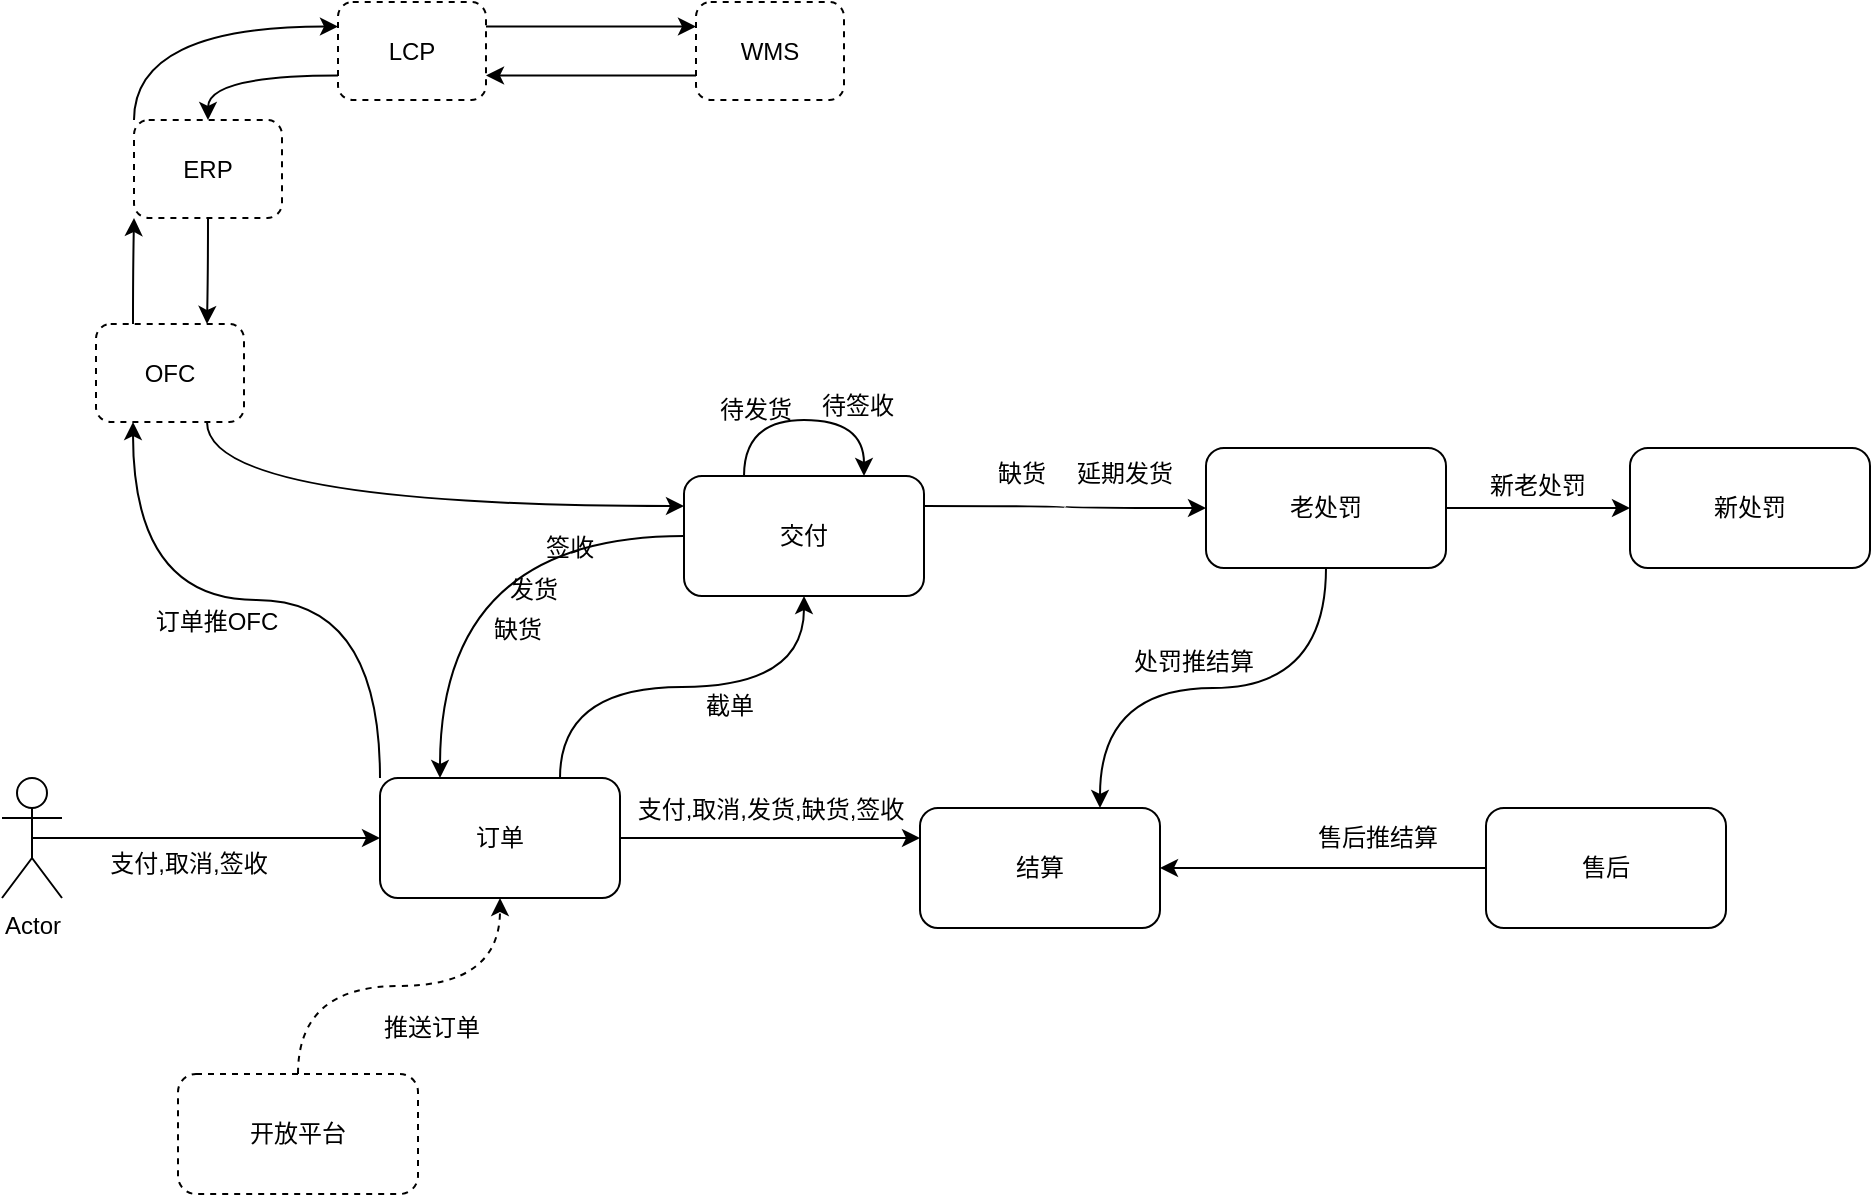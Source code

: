 <mxfile version="14.6.6" type="github">
  <diagram id="7rVMdZczW6YO58kJNmGc" name="第 1 页">
    <mxGraphModel dx="946" dy="1783" grid="0" gridSize="10" guides="1" tooltips="1" connect="1" arrows="1" fold="1" page="1" pageScale="1" pageWidth="827" pageHeight="1169" math="0" shadow="0">
      <root>
        <mxCell id="0" />
        <mxCell id="1" parent="0" />
        <mxCell id="fpGJ1PohXhWPPfaMkgI3-3" style="edgeStyle=orthogonalEdgeStyle;rounded=0;orthogonalLoop=1;jettySize=auto;html=1;exitX=0.5;exitY=0.5;exitDx=0;exitDy=0;exitPerimeter=0;entryX=0;entryY=0.5;entryDx=0;entryDy=0;" parent="1" source="fpGJ1PohXhWPPfaMkgI3-1" target="fpGJ1PohXhWPPfaMkgI3-2" edge="1">
          <mxGeometry relative="1" as="geometry" />
        </mxCell>
        <mxCell id="fpGJ1PohXhWPPfaMkgI3-1" value="Actor" style="shape=umlActor;verticalLabelPosition=bottom;verticalAlign=top;html=1;outlineConnect=0;" parent="1" vertex="1">
          <mxGeometry x="13" y="233" width="30" height="60" as="geometry" />
        </mxCell>
        <mxCell id="fpGJ1PohXhWPPfaMkgI3-9" style="edgeStyle=orthogonalEdgeStyle;curved=1;rounded=0;orthogonalLoop=1;jettySize=auto;html=1;exitX=1;exitY=0.5;exitDx=0;exitDy=0;entryX=0;entryY=0.25;entryDx=0;entryDy=0;" parent="1" source="fpGJ1PohXhWPPfaMkgI3-2" target="fpGJ1PohXhWPPfaMkgI3-8" edge="1">
          <mxGeometry relative="1" as="geometry" />
        </mxCell>
        <mxCell id="4nD7JM7ZIE-_De9rm8-C-3" style="edgeStyle=orthogonalEdgeStyle;orthogonalLoop=1;jettySize=auto;html=1;exitX=0.75;exitY=0;exitDx=0;exitDy=0;entryX=0.5;entryY=1;entryDx=0;entryDy=0;strokeColor=#000000;curved=1;" edge="1" parent="1" source="fpGJ1PohXhWPPfaMkgI3-2" target="fpGJ1PohXhWPPfaMkgI3-11">
          <mxGeometry relative="1" as="geometry" />
        </mxCell>
        <mxCell id="4nD7JM7ZIE-_De9rm8-C-4" style="edgeStyle=orthogonalEdgeStyle;curved=1;orthogonalLoop=1;jettySize=auto;html=1;exitX=0;exitY=0;exitDx=0;exitDy=0;entryX=0.25;entryY=1;entryDx=0;entryDy=0;strokeColor=#000000;" edge="1" parent="1" source="fpGJ1PohXhWPPfaMkgI3-2" target="fpGJ1PohXhWPPfaMkgI3-51">
          <mxGeometry relative="1" as="geometry" />
        </mxCell>
        <mxCell id="fpGJ1PohXhWPPfaMkgI3-2" value="订单" style="rounded=1;whiteSpace=wrap;html=1;" parent="1" vertex="1">
          <mxGeometry x="202" y="233" width="120" height="60" as="geometry" />
        </mxCell>
        <mxCell id="fpGJ1PohXhWPPfaMkgI3-4" value="支付,取消,签收" style="text;html=1;strokeColor=none;fillColor=none;align=center;verticalAlign=middle;whiteSpace=wrap;rounded=0;" parent="1" vertex="1">
          <mxGeometry x="55" y="269" width="103" height="14" as="geometry" />
        </mxCell>
        <mxCell id="fpGJ1PohXhWPPfaMkgI3-8" value="结算" style="rounded=1;whiteSpace=wrap;html=1;" parent="1" vertex="1">
          <mxGeometry x="472" y="248" width="120" height="60" as="geometry" />
        </mxCell>
        <mxCell id="fpGJ1PohXhWPPfaMkgI3-10" value="支付,取消,发货,缺货,签收" style="text;html=1;strokeColor=none;fillColor=none;align=center;verticalAlign=middle;whiteSpace=wrap;rounded=0;" parent="1" vertex="1">
          <mxGeometry x="328.5" y="240" width="137" height="17" as="geometry" />
        </mxCell>
        <mxCell id="fpGJ1PohXhWPPfaMkgI3-13" style="edgeStyle=orthogonalEdgeStyle;curved=1;rounded=0;orthogonalLoop=1;jettySize=auto;html=1;exitX=0;exitY=0.5;exitDx=0;exitDy=0;entryX=0.25;entryY=0;entryDx=0;entryDy=0;" parent="1" source="fpGJ1PohXhWPPfaMkgI3-11" target="fpGJ1PohXhWPPfaMkgI3-2" edge="1">
          <mxGeometry relative="1" as="geometry" />
        </mxCell>
        <mxCell id="fpGJ1PohXhWPPfaMkgI3-20" style="edgeStyle=orthogonalEdgeStyle;curved=1;rounded=0;orthogonalLoop=1;jettySize=auto;html=1;exitX=1;exitY=0.25;exitDx=0;exitDy=0;" parent="1" source="fpGJ1PohXhWPPfaMkgI3-11" target="fpGJ1PohXhWPPfaMkgI3-18" edge="1">
          <mxGeometry relative="1" as="geometry" />
        </mxCell>
        <mxCell id="fpGJ1PohXhWPPfaMkgI3-11" value="交付" style="rounded=1;whiteSpace=wrap;html=1;" parent="1" vertex="1">
          <mxGeometry x="354" y="82" width="120" height="60" as="geometry" />
        </mxCell>
        <mxCell id="fpGJ1PohXhWPPfaMkgI3-14" value="签收" style="text;html=1;strokeColor=none;fillColor=none;align=center;verticalAlign=middle;whiteSpace=wrap;rounded=0;" parent="1" vertex="1">
          <mxGeometry x="277" y="108" width="40" height="20" as="geometry" />
        </mxCell>
        <mxCell id="fpGJ1PohXhWPPfaMkgI3-15" value="截单" style="text;html=1;strokeColor=none;fillColor=none;align=center;verticalAlign=middle;whiteSpace=wrap;rounded=0;" parent="1" vertex="1">
          <mxGeometry x="357" y="187" width="40" height="20" as="geometry" />
        </mxCell>
        <mxCell id="fpGJ1PohXhWPPfaMkgI3-16" value="发货" style="text;html=1;strokeColor=none;fillColor=none;align=center;verticalAlign=middle;whiteSpace=wrap;rounded=0;" parent="1" vertex="1">
          <mxGeometry x="259" y="129" width="40" height="20" as="geometry" />
        </mxCell>
        <mxCell id="fpGJ1PohXhWPPfaMkgI3-17" value="缺货" style="text;html=1;strokeColor=none;fillColor=none;align=center;verticalAlign=middle;whiteSpace=wrap;rounded=0;" parent="1" vertex="1">
          <mxGeometry x="251" y="149" width="40" height="20" as="geometry" />
        </mxCell>
        <mxCell id="fpGJ1PohXhWPPfaMkgI3-25" style="edgeStyle=orthogonalEdgeStyle;curved=1;rounded=0;orthogonalLoop=1;jettySize=auto;html=1;exitX=0.5;exitY=1;exitDx=0;exitDy=0;entryX=0.75;entryY=0;entryDx=0;entryDy=0;" parent="1" source="fpGJ1PohXhWPPfaMkgI3-18" target="fpGJ1PohXhWPPfaMkgI3-8" edge="1">
          <mxGeometry relative="1" as="geometry" />
        </mxCell>
        <mxCell id="4nD7JM7ZIE-_De9rm8-C-6" style="edgeStyle=orthogonalEdgeStyle;curved=1;orthogonalLoop=1;jettySize=auto;html=1;exitX=1;exitY=0.5;exitDx=0;exitDy=0;entryX=0;entryY=0.5;entryDx=0;entryDy=0;strokeColor=#000000;" edge="1" parent="1" source="fpGJ1PohXhWPPfaMkgI3-18" target="fpGJ1PohXhWPPfaMkgI3-19">
          <mxGeometry relative="1" as="geometry" />
        </mxCell>
        <mxCell id="fpGJ1PohXhWPPfaMkgI3-18" value="老处罚" style="rounded=1;whiteSpace=wrap;html=1;" parent="1" vertex="1">
          <mxGeometry x="615" y="68" width="120" height="60" as="geometry" />
        </mxCell>
        <mxCell id="fpGJ1PohXhWPPfaMkgI3-19" value="新处罚" style="rounded=1;whiteSpace=wrap;html=1;" parent="1" vertex="1">
          <mxGeometry x="827" y="68" width="120" height="60" as="geometry" />
        </mxCell>
        <mxCell id="fpGJ1PohXhWPPfaMkgI3-21" value="缺货" style="text;html=1;strokeColor=none;fillColor=none;align=center;verticalAlign=middle;whiteSpace=wrap;rounded=0;" parent="1" vertex="1">
          <mxGeometry x="503" y="71" width="40" height="20" as="geometry" />
        </mxCell>
        <mxCell id="fpGJ1PohXhWPPfaMkgI3-22" value="延期发货" style="text;html=1;strokeColor=none;fillColor=none;align=center;verticalAlign=middle;whiteSpace=wrap;rounded=0;" parent="1" vertex="1">
          <mxGeometry x="543" y="75.5" width="63" height="11" as="geometry" />
        </mxCell>
        <mxCell id="fpGJ1PohXhWPPfaMkgI3-26" style="edgeStyle=orthogonalEdgeStyle;curved=1;rounded=0;orthogonalLoop=1;jettySize=auto;html=1;exitX=0;exitY=0.5;exitDx=0;exitDy=0;" parent="1" source="fpGJ1PohXhWPPfaMkgI3-23" target="fpGJ1PohXhWPPfaMkgI3-8" edge="1">
          <mxGeometry relative="1" as="geometry" />
        </mxCell>
        <mxCell id="fpGJ1PohXhWPPfaMkgI3-23" value="售后" style="rounded=1;whiteSpace=wrap;html=1;" parent="1" vertex="1">
          <mxGeometry x="755" y="248" width="120" height="60" as="geometry" />
        </mxCell>
        <mxCell id="fpGJ1PohXhWPPfaMkgI3-28" style="edgeStyle=orthogonalEdgeStyle;curved=1;rounded=0;orthogonalLoop=1;jettySize=auto;html=1;exitX=0.25;exitY=0;exitDx=0;exitDy=0;entryX=0.75;entryY=0;entryDx=0;entryDy=0;" parent="1" source="fpGJ1PohXhWPPfaMkgI3-11" target="fpGJ1PohXhWPPfaMkgI3-11" edge="1">
          <mxGeometry relative="1" as="geometry">
            <Array as="points">
              <mxPoint x="384" y="54" />
              <mxPoint x="444" y="54" />
            </Array>
          </mxGeometry>
        </mxCell>
        <mxCell id="fpGJ1PohXhWPPfaMkgI3-29" value="待发货" style="text;html=1;strokeColor=none;fillColor=none;align=center;verticalAlign=middle;whiteSpace=wrap;rounded=0;" parent="1" vertex="1">
          <mxGeometry x="370" y="39" width="40" height="20" as="geometry" />
        </mxCell>
        <mxCell id="fpGJ1PohXhWPPfaMkgI3-31" value="待签收" style="text;html=1;strokeColor=none;fillColor=none;align=center;verticalAlign=middle;whiteSpace=wrap;rounded=0;" parent="1" vertex="1">
          <mxGeometry x="421" y="37" width="40" height="20" as="geometry" />
        </mxCell>
        <mxCell id="fpGJ1PohXhWPPfaMkgI3-41" value="订单推OFC" style="text;html=1;strokeColor=none;fillColor=none;align=center;verticalAlign=middle;whiteSpace=wrap;rounded=0;" parent="1" vertex="1">
          <mxGeometry x="85" y="149" width="71" height="11" as="geometry" />
        </mxCell>
        <mxCell id="fpGJ1PohXhWPPfaMkgI3-43" style="edgeStyle=orthogonalEdgeStyle;curved=1;rounded=0;orthogonalLoop=1;jettySize=auto;html=1;exitX=0.5;exitY=0;exitDx=0;exitDy=0;entryX=0.5;entryY=1;entryDx=0;entryDy=0;dashed=1;" parent="1" source="fpGJ1PohXhWPPfaMkgI3-42" target="fpGJ1PohXhWPPfaMkgI3-2" edge="1">
          <mxGeometry relative="1" as="geometry" />
        </mxCell>
        <mxCell id="fpGJ1PohXhWPPfaMkgI3-42" value="开放平台" style="rounded=1;whiteSpace=wrap;html=1;dashed=1;" parent="1" vertex="1">
          <mxGeometry x="101" y="381" width="120" height="60" as="geometry" />
        </mxCell>
        <mxCell id="fpGJ1PohXhWPPfaMkgI3-44" value="推送订单" style="text;html=1;strokeColor=none;fillColor=none;align=center;verticalAlign=middle;whiteSpace=wrap;rounded=0;" parent="1" vertex="1">
          <mxGeometry x="193" y="351" width="70" height="14" as="geometry" />
        </mxCell>
        <mxCell id="fpGJ1PohXhWPPfaMkgI3-48" value="处罚推结算" style="text;html=1;strokeColor=none;fillColor=none;align=center;verticalAlign=middle;whiteSpace=wrap;rounded=0;" parent="1" vertex="1">
          <mxGeometry x="577" y="166" width="64" height="17" as="geometry" />
        </mxCell>
        <mxCell id="fpGJ1PohXhWPPfaMkgI3-63" style="edgeStyle=orthogonalEdgeStyle;curved=1;rounded=0;orthogonalLoop=1;jettySize=auto;html=1;exitX=0.25;exitY=0;exitDx=0;exitDy=0;entryX=0;entryY=1;entryDx=0;entryDy=0;" parent="1" source="fpGJ1PohXhWPPfaMkgI3-51" target="fpGJ1PohXhWPPfaMkgI3-55" edge="1">
          <mxGeometry relative="1" as="geometry" />
        </mxCell>
        <mxCell id="fpGJ1PohXhWPPfaMkgI3-72" style="edgeStyle=orthogonalEdgeStyle;curved=1;rounded=0;orthogonalLoop=1;jettySize=auto;html=1;exitX=0.75;exitY=1;exitDx=0;exitDy=0;entryX=0;entryY=0.25;entryDx=0;entryDy=0;" parent="1" source="fpGJ1PohXhWPPfaMkgI3-51" target="fpGJ1PohXhWPPfaMkgI3-11" edge="1">
          <mxGeometry relative="1" as="geometry" />
        </mxCell>
        <mxCell id="fpGJ1PohXhWPPfaMkgI3-51" value="OFC" style="rounded=1;whiteSpace=wrap;html=1;dashed=1;" parent="1" vertex="1">
          <mxGeometry x="60" y="6" width="74" height="49" as="geometry" />
        </mxCell>
        <mxCell id="fpGJ1PohXhWPPfaMkgI3-65" style="edgeStyle=orthogonalEdgeStyle;curved=1;rounded=0;orthogonalLoop=1;jettySize=auto;html=1;exitX=0;exitY=0;exitDx=0;exitDy=0;entryX=0;entryY=0.25;entryDx=0;entryDy=0;" parent="1" source="fpGJ1PohXhWPPfaMkgI3-55" target="fpGJ1PohXhWPPfaMkgI3-56" edge="1">
          <mxGeometry relative="1" as="geometry" />
        </mxCell>
        <mxCell id="fpGJ1PohXhWPPfaMkgI3-71" style="edgeStyle=orthogonalEdgeStyle;curved=1;rounded=0;orthogonalLoop=1;jettySize=auto;html=1;exitX=0.5;exitY=1;exitDx=0;exitDy=0;entryX=0.75;entryY=0;entryDx=0;entryDy=0;" parent="1" source="fpGJ1PohXhWPPfaMkgI3-55" target="fpGJ1PohXhWPPfaMkgI3-51" edge="1">
          <mxGeometry relative="1" as="geometry" />
        </mxCell>
        <mxCell id="fpGJ1PohXhWPPfaMkgI3-55" value="ERP" style="rounded=1;whiteSpace=wrap;html=1;dashed=1;" parent="1" vertex="1">
          <mxGeometry x="79" y="-96" width="74" height="49" as="geometry" />
        </mxCell>
        <mxCell id="fpGJ1PohXhWPPfaMkgI3-66" style="edgeStyle=orthogonalEdgeStyle;curved=1;rounded=0;orthogonalLoop=1;jettySize=auto;html=1;exitX=1;exitY=0.25;exitDx=0;exitDy=0;entryX=0;entryY=0.25;entryDx=0;entryDy=0;" parent="1" source="fpGJ1PohXhWPPfaMkgI3-56" target="fpGJ1PohXhWPPfaMkgI3-57" edge="1">
          <mxGeometry relative="1" as="geometry" />
        </mxCell>
        <mxCell id="fpGJ1PohXhWPPfaMkgI3-69" style="edgeStyle=orthogonalEdgeStyle;curved=1;rounded=0;orthogonalLoop=1;jettySize=auto;html=1;exitX=0;exitY=0.75;exitDx=0;exitDy=0;" parent="1" source="fpGJ1PohXhWPPfaMkgI3-56" target="fpGJ1PohXhWPPfaMkgI3-55" edge="1">
          <mxGeometry relative="1" as="geometry" />
        </mxCell>
        <mxCell id="fpGJ1PohXhWPPfaMkgI3-56" value="LCP" style="rounded=1;whiteSpace=wrap;html=1;dashed=1;" parent="1" vertex="1">
          <mxGeometry x="181" y="-155" width="74" height="49" as="geometry" />
        </mxCell>
        <mxCell id="fpGJ1PohXhWPPfaMkgI3-67" style="edgeStyle=orthogonalEdgeStyle;curved=1;rounded=0;orthogonalLoop=1;jettySize=auto;html=1;exitX=0;exitY=0.75;exitDx=0;exitDy=0;entryX=1;entryY=0.75;entryDx=0;entryDy=0;" parent="1" source="fpGJ1PohXhWPPfaMkgI3-57" target="fpGJ1PohXhWPPfaMkgI3-56" edge="1">
          <mxGeometry relative="1" as="geometry" />
        </mxCell>
        <mxCell id="fpGJ1PohXhWPPfaMkgI3-57" value="WMS" style="rounded=1;whiteSpace=wrap;html=1;dashed=1;" parent="1" vertex="1">
          <mxGeometry x="360" y="-155" width="74" height="49" as="geometry" />
        </mxCell>
        <mxCell id="fpGJ1PohXhWPPfaMkgI3-74" value="售后推结算" style="text;html=1;strokeColor=none;fillColor=none;align=center;verticalAlign=middle;whiteSpace=wrap;rounded=0;" parent="1" vertex="1">
          <mxGeometry x="669" y="254.5" width="64" height="17" as="geometry" />
        </mxCell>
        <mxCell id="fpGJ1PohXhWPPfaMkgI3-49" value="新老处罚" style="text;html=1;strokeColor=none;fillColor=none;align=center;verticalAlign=middle;whiteSpace=wrap;rounded=0;" parent="1" vertex="1">
          <mxGeometry x="751" y="86.5" width="60" height="1" as="geometry" />
        </mxCell>
      </root>
    </mxGraphModel>
  </diagram>
</mxfile>
